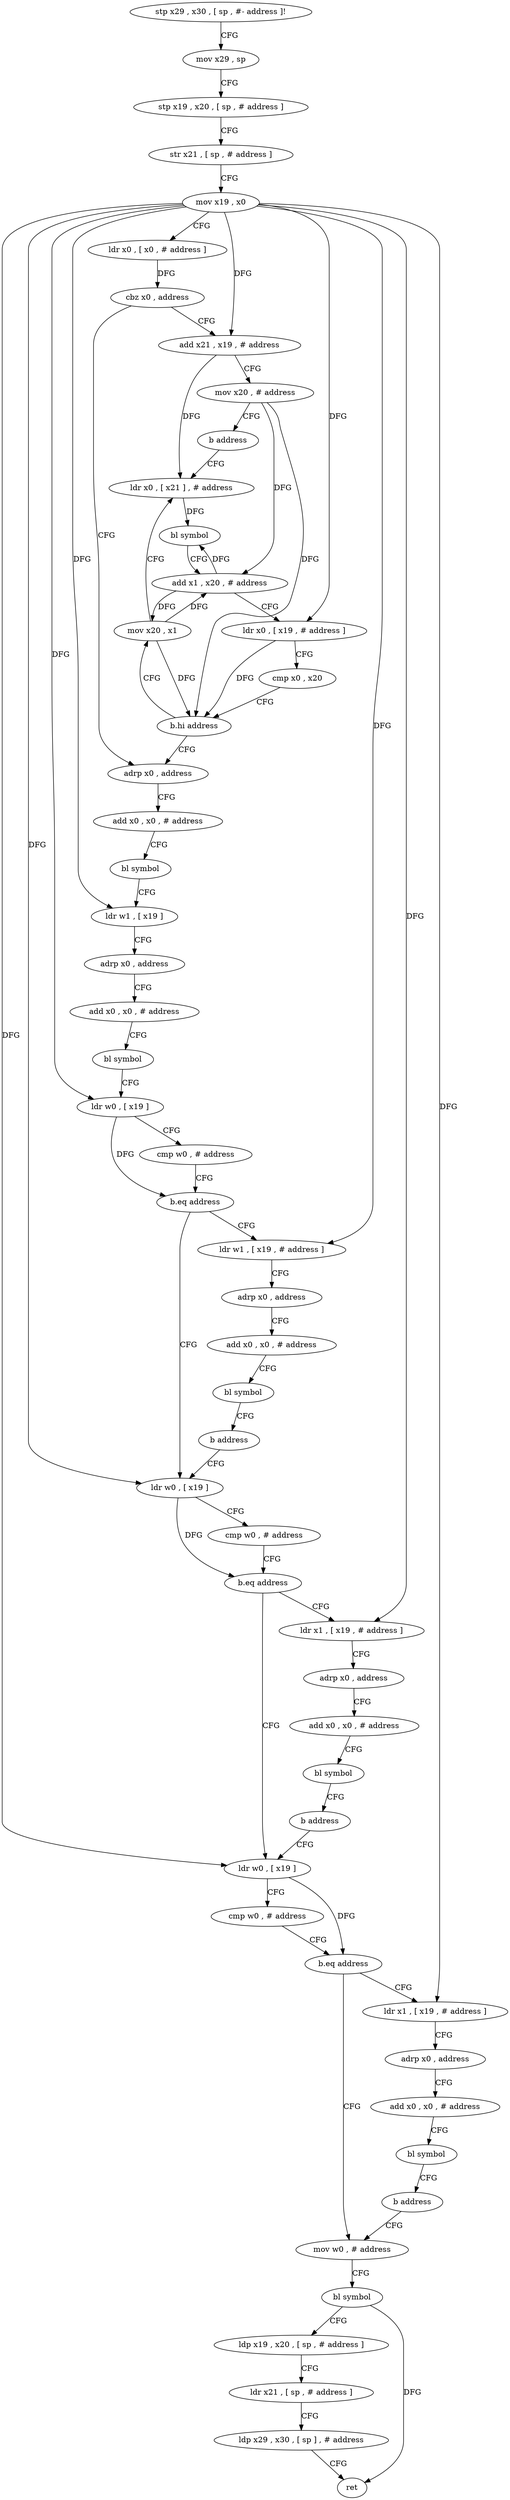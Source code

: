 digraph "func" {
"120344" [label = "stp x29 , x30 , [ sp , #- address ]!" ]
"120348" [label = "mov x29 , sp" ]
"120352" [label = "stp x19 , x20 , [ sp , # address ]" ]
"120356" [label = "str x21 , [ sp , # address ]" ]
"120360" [label = "mov x19 , x0" ]
"120364" [label = "ldr x0 , [ x0 , # address ]" ]
"120368" [label = "cbz x0 , address" ]
"120412" [label = "adrp x0 , address" ]
"120372" [label = "add x21 , x19 , # address" ]
"120416" [label = "add x0 , x0 , # address" ]
"120420" [label = "bl symbol" ]
"120424" [label = "ldr w1 , [ x19 ]" ]
"120428" [label = "adrp x0 , address" ]
"120432" [label = "add x0 , x0 , # address" ]
"120436" [label = "bl symbol" ]
"120440" [label = "ldr w0 , [ x19 ]" ]
"120444" [label = "cmp w0 , # address" ]
"120448" [label = "b.eq address" ]
"120500" [label = "ldr w1 , [ x19 , # address ]" ]
"120452" [label = "ldr w0 , [ x19 ]" ]
"120376" [label = "mov x20 , # address" ]
"120380" [label = "b address" ]
"120388" [label = "ldr x0 , [ x21 ] , # address" ]
"120504" [label = "adrp x0 , address" ]
"120508" [label = "add x0 , x0 , # address" ]
"120512" [label = "bl symbol" ]
"120516" [label = "b address" ]
"120456" [label = "cmp w0 , # address" ]
"120460" [label = "b.eq address" ]
"120520" [label = "ldr x1 , [ x19 , # address ]" ]
"120464" [label = "ldr w0 , [ x19 ]" ]
"120392" [label = "bl symbol" ]
"120396" [label = "add x1 , x20 , # address" ]
"120400" [label = "ldr x0 , [ x19 , # address ]" ]
"120404" [label = "cmp x0 , x20" ]
"120408" [label = "b.hi address" ]
"120384" [label = "mov x20 , x1" ]
"120524" [label = "adrp x0 , address" ]
"120528" [label = "add x0 , x0 , # address" ]
"120532" [label = "bl symbol" ]
"120536" [label = "b address" ]
"120468" [label = "cmp w0 , # address" ]
"120472" [label = "b.eq address" ]
"120540" [label = "ldr x1 , [ x19 , # address ]" ]
"120476" [label = "mov w0 , # address" ]
"120544" [label = "adrp x0 , address" ]
"120548" [label = "add x0 , x0 , # address" ]
"120552" [label = "bl symbol" ]
"120556" [label = "b address" ]
"120480" [label = "bl symbol" ]
"120484" [label = "ldp x19 , x20 , [ sp , # address ]" ]
"120488" [label = "ldr x21 , [ sp , # address ]" ]
"120492" [label = "ldp x29 , x30 , [ sp ] , # address" ]
"120496" [label = "ret" ]
"120344" -> "120348" [ label = "CFG" ]
"120348" -> "120352" [ label = "CFG" ]
"120352" -> "120356" [ label = "CFG" ]
"120356" -> "120360" [ label = "CFG" ]
"120360" -> "120364" [ label = "CFG" ]
"120360" -> "120424" [ label = "DFG" ]
"120360" -> "120440" [ label = "DFG" ]
"120360" -> "120372" [ label = "DFG" ]
"120360" -> "120500" [ label = "DFG" ]
"120360" -> "120452" [ label = "DFG" ]
"120360" -> "120400" [ label = "DFG" ]
"120360" -> "120520" [ label = "DFG" ]
"120360" -> "120464" [ label = "DFG" ]
"120360" -> "120540" [ label = "DFG" ]
"120364" -> "120368" [ label = "DFG" ]
"120368" -> "120412" [ label = "CFG" ]
"120368" -> "120372" [ label = "CFG" ]
"120412" -> "120416" [ label = "CFG" ]
"120372" -> "120376" [ label = "CFG" ]
"120372" -> "120388" [ label = "DFG" ]
"120416" -> "120420" [ label = "CFG" ]
"120420" -> "120424" [ label = "CFG" ]
"120424" -> "120428" [ label = "CFG" ]
"120428" -> "120432" [ label = "CFG" ]
"120432" -> "120436" [ label = "CFG" ]
"120436" -> "120440" [ label = "CFG" ]
"120440" -> "120444" [ label = "CFG" ]
"120440" -> "120448" [ label = "DFG" ]
"120444" -> "120448" [ label = "CFG" ]
"120448" -> "120500" [ label = "CFG" ]
"120448" -> "120452" [ label = "CFG" ]
"120500" -> "120504" [ label = "CFG" ]
"120452" -> "120456" [ label = "CFG" ]
"120452" -> "120460" [ label = "DFG" ]
"120376" -> "120380" [ label = "CFG" ]
"120376" -> "120396" [ label = "DFG" ]
"120376" -> "120408" [ label = "DFG" ]
"120380" -> "120388" [ label = "CFG" ]
"120388" -> "120392" [ label = "DFG" ]
"120504" -> "120508" [ label = "CFG" ]
"120508" -> "120512" [ label = "CFG" ]
"120512" -> "120516" [ label = "CFG" ]
"120516" -> "120452" [ label = "CFG" ]
"120456" -> "120460" [ label = "CFG" ]
"120460" -> "120520" [ label = "CFG" ]
"120460" -> "120464" [ label = "CFG" ]
"120520" -> "120524" [ label = "CFG" ]
"120464" -> "120468" [ label = "CFG" ]
"120464" -> "120472" [ label = "DFG" ]
"120392" -> "120396" [ label = "CFG" ]
"120396" -> "120400" [ label = "CFG" ]
"120396" -> "120392" [ label = "DFG" ]
"120396" -> "120384" [ label = "DFG" ]
"120400" -> "120404" [ label = "CFG" ]
"120400" -> "120408" [ label = "DFG" ]
"120404" -> "120408" [ label = "CFG" ]
"120408" -> "120384" [ label = "CFG" ]
"120408" -> "120412" [ label = "CFG" ]
"120384" -> "120388" [ label = "CFG" ]
"120384" -> "120396" [ label = "DFG" ]
"120384" -> "120408" [ label = "DFG" ]
"120524" -> "120528" [ label = "CFG" ]
"120528" -> "120532" [ label = "CFG" ]
"120532" -> "120536" [ label = "CFG" ]
"120536" -> "120464" [ label = "CFG" ]
"120468" -> "120472" [ label = "CFG" ]
"120472" -> "120540" [ label = "CFG" ]
"120472" -> "120476" [ label = "CFG" ]
"120540" -> "120544" [ label = "CFG" ]
"120476" -> "120480" [ label = "CFG" ]
"120544" -> "120548" [ label = "CFG" ]
"120548" -> "120552" [ label = "CFG" ]
"120552" -> "120556" [ label = "CFG" ]
"120556" -> "120476" [ label = "CFG" ]
"120480" -> "120484" [ label = "CFG" ]
"120480" -> "120496" [ label = "DFG" ]
"120484" -> "120488" [ label = "CFG" ]
"120488" -> "120492" [ label = "CFG" ]
"120492" -> "120496" [ label = "CFG" ]
}

